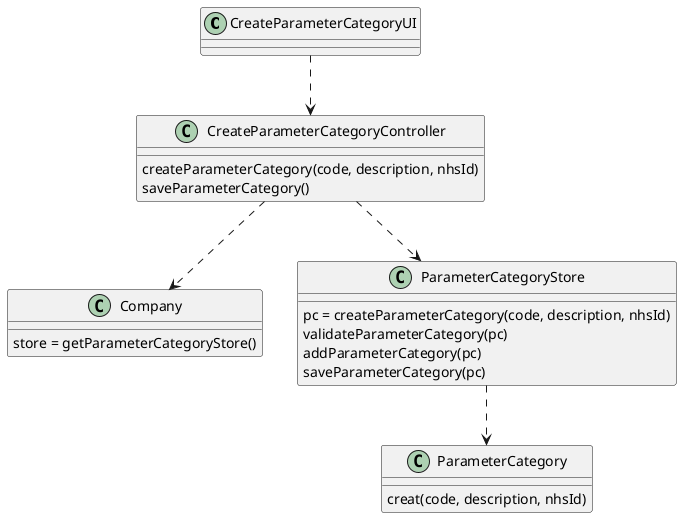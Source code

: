 @startuml
'https://plantuml.com/class-diagram



class CreateParameterCategoryUI{}

class CreateParameterCategoryController{
createParameterCategory(code, description, nhsId)
saveParameterCategory()
}

class Company{
store = getParameterCategoryStore()
}

class ParameterCategoryStore{
pc = createParameterCategory(code, description, nhsId)
validateParameterCategory(pc)
addParameterCategory(pc)
saveParameterCategory(pc)
}

class ParameterCategory{
creat(code, description, nhsId)
}

CreateParameterCategoryUI ..> CreateParameterCategoryController
CreateParameterCategoryController ..> ParameterCategoryStore
CreateParameterCategoryController ..> Company
ParameterCategoryStore ..> ParameterCategory





@enduml
